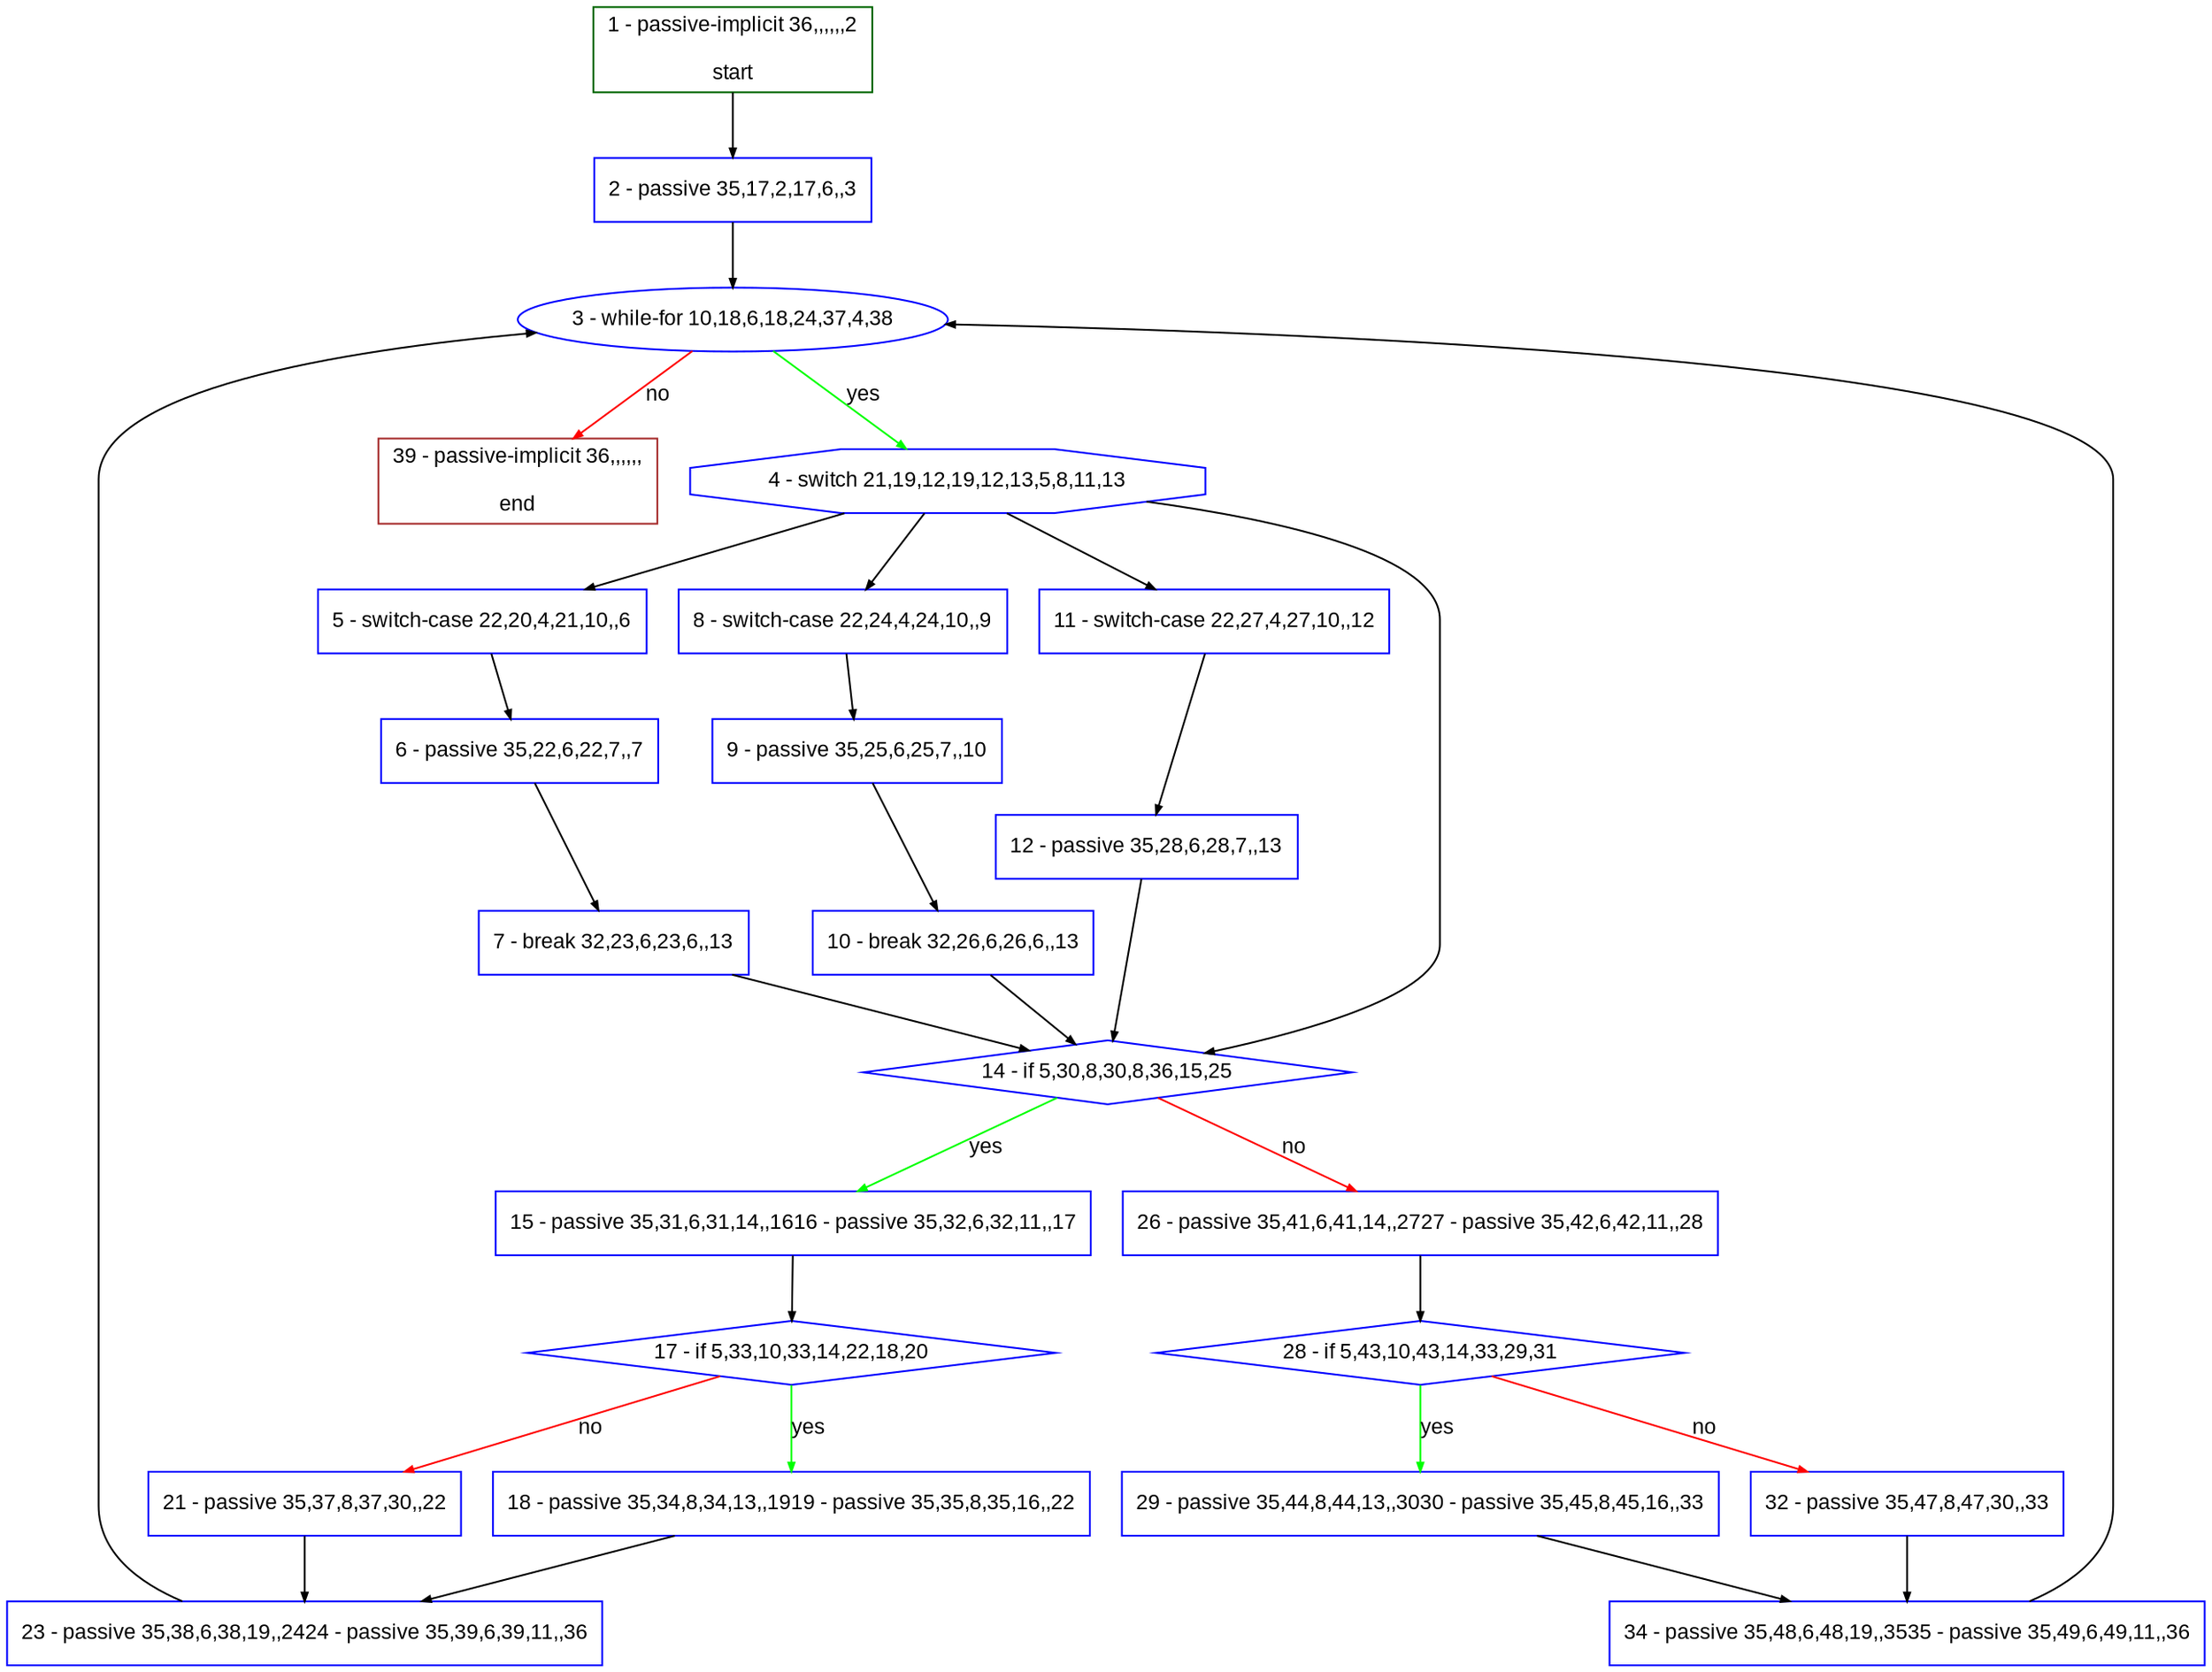 digraph "" {
  graph [bgcolor="white", fillcolor="#FFFFCC", pack="true", packmode="clust", fontname="Arial", label="", fontsize="12", compound="true", style="rounded,filled"];
  node [node_initialized="no", fillcolor="white", fontname="Arial", label="", color="grey", fontsize="12", fixedsize="false", compound="true", shape="rectangle", style="filled"];
  edge [arrowtail="none", lhead="", fontcolor="black", fontname="Arial", label="", color="black", fontsize="12", arrowhead="normal", arrowsize="0.5", compound="true", ltail="", dir="forward"];
  __N1 [fillcolor="#ffffff", label="2 - passive 35,17,2,17,6,,3", color="#0000ff", shape="box", style="filled"];
  __N2 [fillcolor="#ffffff", label="1 - passive-implicit 36,,,,,,2\n\nstart", color="#006400", shape="box", style="filled"];
  __N3 [fillcolor="#ffffff", label="3 - while-for 10,18,6,18,24,37,4,38", color="#0000ff", shape="oval", style="filled"];
  __N4 [fillcolor="#ffffff", label="4 - switch 21,19,12,19,12,13,5,8,11,13", color="#0000ff", shape="octagon", style="filled"];
  __N5 [fillcolor="#ffffff", label="39 - passive-implicit 36,,,,,,\n\nend", color="#a52a2a", shape="box", style="filled"];
  __N6 [fillcolor="#ffffff", label="5 - switch-case 22,20,4,21,10,,6", color="#0000ff", shape="box", style="filled"];
  __N7 [fillcolor="#ffffff", label="8 - switch-case 22,24,4,24,10,,9", color="#0000ff", shape="box", style="filled"];
  __N8 [fillcolor="#ffffff", label="11 - switch-case 22,27,4,27,10,,12", color="#0000ff", shape="box", style="filled"];
  __N9 [fillcolor="#ffffff", label="14 - if 5,30,8,30,8,36,15,25", color="#0000ff", shape="diamond", style="filled"];
  __N10 [fillcolor="#ffffff", label="6 - passive 35,22,6,22,7,,7", color="#0000ff", shape="box", style="filled"];
  __N11 [fillcolor="#ffffff", label="7 - break 32,23,6,23,6,,13", color="#0000ff", shape="box", style="filled"];
  __N12 [fillcolor="#ffffff", label="9 - passive 35,25,6,25,7,,10", color="#0000ff", shape="box", style="filled"];
  __N13 [fillcolor="#ffffff", label="10 - break 32,26,6,26,6,,13", color="#0000ff", shape="box", style="filled"];
  __N14 [fillcolor="#ffffff", label="12 - passive 35,28,6,28,7,,13", color="#0000ff", shape="box", style="filled"];
  __N15 [fillcolor="#ffffff", label="15 - passive 35,31,6,31,14,,1616 - passive 35,32,6,32,11,,17", color="#0000ff", shape="box", style="filled"];
  __N16 [fillcolor="#ffffff", label="26 - passive 35,41,6,41,14,,2727 - passive 35,42,6,42,11,,28", color="#0000ff", shape="box", style="filled"];
  __N17 [fillcolor="#ffffff", label="17 - if 5,33,10,33,14,22,18,20", color="#0000ff", shape="diamond", style="filled"];
  __N18 [fillcolor="#ffffff", label="18 - passive 35,34,8,34,13,,1919 - passive 35,35,8,35,16,,22", color="#0000ff", shape="box", style="filled"];
  __N19 [fillcolor="#ffffff", label="21 - passive 35,37,8,37,30,,22", color="#0000ff", shape="box", style="filled"];
  __N20 [fillcolor="#ffffff", label="23 - passive 35,38,6,38,19,,2424 - passive 35,39,6,39,11,,36", color="#0000ff", shape="box", style="filled"];
  __N21 [fillcolor="#ffffff", label="28 - if 5,43,10,43,14,33,29,31", color="#0000ff", shape="diamond", style="filled"];
  __N22 [fillcolor="#ffffff", label="29 - passive 35,44,8,44,13,,3030 - passive 35,45,8,45,16,,33", color="#0000ff", shape="box", style="filled"];
  __N23 [fillcolor="#ffffff", label="32 - passive 35,47,8,47,30,,33", color="#0000ff", shape="box", style="filled"];
  __N24 [fillcolor="#ffffff", label="34 - passive 35,48,6,48,19,,3535 - passive 35,49,6,49,11,,36", color="#0000ff", shape="box", style="filled"];
  __N2 -> __N1 [arrowtail="none", color="#000000", label="", arrowhead="normal", dir="forward"];
  __N1 -> __N3 [arrowtail="none", color="#000000", label="", arrowhead="normal", dir="forward"];
  __N3 -> __N4 [arrowtail="none", color="#00ff00", label="yes", arrowhead="normal", dir="forward"];
  __N3 -> __N5 [arrowtail="none", color="#ff0000", label="no", arrowhead="normal", dir="forward"];
  __N4 -> __N6 [arrowtail="none", color="#000000", label="", arrowhead="normal", dir="forward"];
  __N4 -> __N7 [arrowtail="none", color="#000000", label="", arrowhead="normal", dir="forward"];
  __N4 -> __N8 [arrowtail="none", color="#000000", label="", arrowhead="normal", dir="forward"];
  __N4 -> __N9 [arrowtail="none", color="#000000", label="", arrowhead="normal", dir="forward"];
  __N6 -> __N10 [arrowtail="none", color="#000000", label="", arrowhead="normal", dir="forward"];
  __N10 -> __N11 [arrowtail="none", color="#000000", label="", arrowhead="normal", dir="forward"];
  __N11 -> __N9 [arrowtail="none", color="#000000", label="", arrowhead="normal", dir="forward"];
  __N7 -> __N12 [arrowtail="none", color="#000000", label="", arrowhead="normal", dir="forward"];
  __N12 -> __N13 [arrowtail="none", color="#000000", label="", arrowhead="normal", dir="forward"];
  __N13 -> __N9 [arrowtail="none", color="#000000", label="", arrowhead="normal", dir="forward"];
  __N8 -> __N14 [arrowtail="none", color="#000000", label="", arrowhead="normal", dir="forward"];
  __N14 -> __N9 [arrowtail="none", color="#000000", label="", arrowhead="normal", dir="forward"];
  __N9 -> __N15 [arrowtail="none", color="#00ff00", label="yes", arrowhead="normal", dir="forward"];
  __N9 -> __N16 [arrowtail="none", color="#ff0000", label="no", arrowhead="normal", dir="forward"];
  __N15 -> __N17 [arrowtail="none", color="#000000", label="", arrowhead="normal", dir="forward"];
  __N17 -> __N18 [arrowtail="none", color="#00ff00", label="yes", arrowhead="normal", dir="forward"];
  __N17 -> __N19 [arrowtail="none", color="#ff0000", label="no", arrowhead="normal", dir="forward"];
  __N18 -> __N20 [arrowtail="none", color="#000000", label="", arrowhead="normal", dir="forward"];
  __N19 -> __N20 [arrowtail="none", color="#000000", label="", arrowhead="normal", dir="forward"];
  __N20 -> __N3 [arrowtail="none", color="#000000", label="", arrowhead="normal", dir="forward"];
  __N16 -> __N21 [arrowtail="none", color="#000000", label="", arrowhead="normal", dir="forward"];
  __N21 -> __N22 [arrowtail="none", color="#00ff00", label="yes", arrowhead="normal", dir="forward"];
  __N21 -> __N23 [arrowtail="none", color="#ff0000", label="no", arrowhead="normal", dir="forward"];
  __N22 -> __N24 [arrowtail="none", color="#000000", label="", arrowhead="normal", dir="forward"];
  __N23 -> __N24 [arrowtail="none", color="#000000", label="", arrowhead="normal", dir="forward"];
  __N24 -> __N3 [arrowtail="none", color="#000000", label="", arrowhead="normal", dir="forward"];
}
